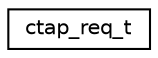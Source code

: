 digraph "Graphical Class Hierarchy"
{
 // LATEX_PDF_SIZE
  edge [fontname="Helvetica",fontsize="10",labelfontname="Helvetica",labelfontsize="10"];
  node [fontname="Helvetica",fontsize="10",shape=record];
  rankdir="LR";
  Node0 [label="ctap_req_t",height=0.2,width=0.4,color="black", fillcolor="white", style="filled",URL="$structctap__req__t.html",tooltip="CTAP request struct."];
}
